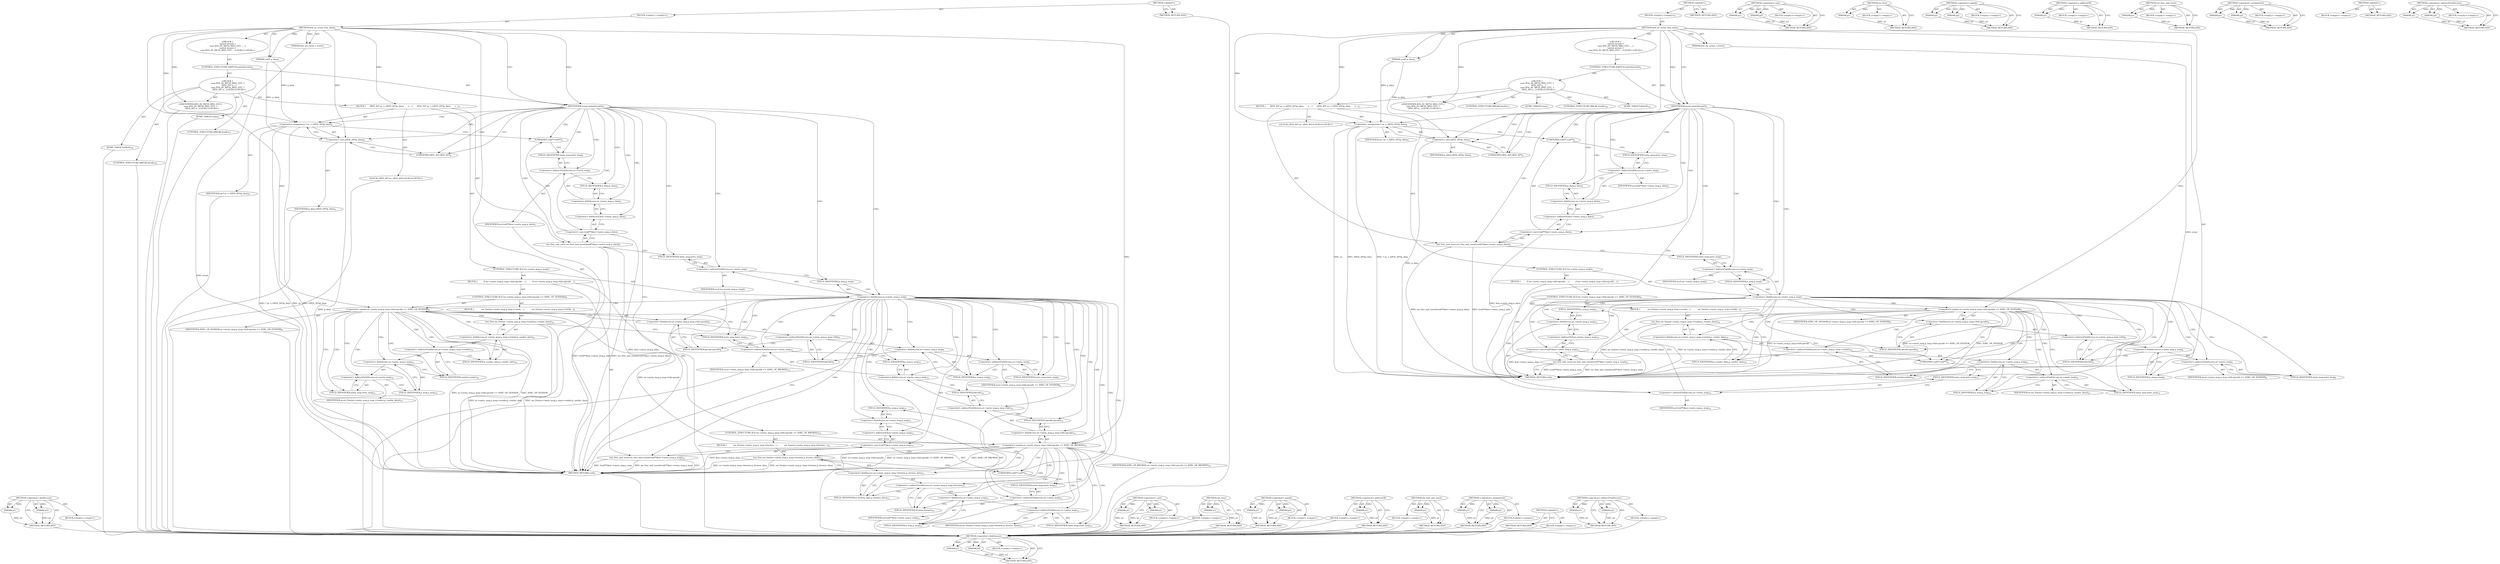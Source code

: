 digraph "&lt;operator&gt;.indirectFieldAccess" {
vulnerable_114 [label=<(METHOD,&lt;operator&gt;.fieldAccess)>];
vulnerable_115 [label=<(PARAM,p1)>];
vulnerable_116 [label=<(PARAM,p2)>];
vulnerable_117 [label=<(BLOCK,&lt;empty&gt;,&lt;empty&gt;)>];
vulnerable_118 [label=<(METHOD_RETURN,ANY)>];
vulnerable_6 [label=<(METHOD,&lt;global&gt;)<SUB>1</SUB>>];
vulnerable_7 [label=<(BLOCK,&lt;empty&gt;,&lt;empty&gt;)<SUB>1</SUB>>];
vulnerable_8 [label=<(METHOD,btif_av_event_free_data)<SUB>1</SUB>>];
vulnerable_9 [label=<(PARAM,btif_sm_event_t event)<SUB>1</SUB>>];
vulnerable_10 [label=<(PARAM,void* p_data)<SUB>1</SUB>>];
vulnerable_11 [label="<(BLOCK,{
 switch (event) {
 case BTA_AV_META_MSG_EVT: ...,{
 switch (event) {
 case BTA_AV_META_MSG_EVT: ...)<SUB>1</SUB>>"];
vulnerable_12 [label=<(CONTROL_STRUCTURE,SWITCH,switch(event))<SUB>2</SUB>>];
vulnerable_13 [label=<(IDENTIFIER,event,switch(event))<SUB>2</SUB>>];
vulnerable_14 [label="<(BLOCK,{
 case BTA_AV_META_MSG_EVT: {
      tBTA_AV* a...,{
 case BTA_AV_META_MSG_EVT: {
      tBTA_AV* a...)<SUB>2</SUB>>"];
vulnerable_15 [label=<(JUMP_TARGET,case)<SUB>3</SUB>>];
vulnerable_16 [label="<(IDENTIFIER,BTA_AV_META_MSG_EVT,{
 case BTA_AV_META_MSG_EVT: {
      tBTA_AV* a...)<SUB>3</SUB>>"];
vulnerable_17 [label=<(BLOCK,{
      tBTA_AV* av = (tBTA_AV*)p_data;
      o...,{
      tBTA_AV* av = (tBTA_AV*)p_data;
      o...)<SUB>3</SUB>>];
vulnerable_18 [label="<(LOCAL,tBTA_AV* av: tBTA_AV*)<SUB>4</SUB>>"];
vulnerable_19 [label=<(&lt;operator&gt;.assignment,* av = (tBTA_AV*)p_data)<SUB>4</SUB>>];
vulnerable_20 [label=<(IDENTIFIER,av,* av = (tBTA_AV*)p_data)<SUB>4</SUB>>];
vulnerable_21 [label=<(&lt;operator&gt;.cast,(tBTA_AV*)p_data)<SUB>4</SUB>>];
vulnerable_22 [label=<(UNKNOWN,tBTA_AV*,tBTA_AV*)<SUB>4</SUB>>];
vulnerable_23 [label=<(IDENTIFIER,p_data,(tBTA_AV*)p_data)<SUB>4</SUB>>];
vulnerable_24 [label=<(osi_free_and_reset,osi_free_and_reset((void**)&amp;av-&gt;meta_msg.p_data))<SUB>5</SUB>>];
vulnerable_25 [label=<(&lt;operator&gt;.cast,(void**)&amp;av-&gt;meta_msg.p_data)<SUB>5</SUB>>];
vulnerable_26 [label=<(UNKNOWN,void**,void**)<SUB>5</SUB>>];
vulnerable_27 [label=<(&lt;operator&gt;.addressOf,&amp;av-&gt;meta_msg.p_data)<SUB>5</SUB>>];
vulnerable_28 [label=<(&lt;operator&gt;.fieldAccess,av-&gt;meta_msg.p_data)<SUB>5</SUB>>];
vulnerable_29 [label=<(&lt;operator&gt;.indirectFieldAccess,av-&gt;meta_msg)<SUB>5</SUB>>];
vulnerable_30 [label=<(IDENTIFIER,av,(void**)&amp;av-&gt;meta_msg.p_data)<SUB>5</SUB>>];
vulnerable_31 [label=<(FIELD_IDENTIFIER,meta_msg,meta_msg)<SUB>5</SUB>>];
vulnerable_32 [label=<(FIELD_IDENTIFIER,p_data,p_data)<SUB>5</SUB>>];
vulnerable_33 [label=<(CONTROL_STRUCTURE,IF,if (av-&gt;meta_msg.p_msg))<SUB>7</SUB>>];
vulnerable_34 [label=<(&lt;operator&gt;.fieldAccess,av-&gt;meta_msg.p_msg)<SUB>7</SUB>>];
vulnerable_35 [label=<(&lt;operator&gt;.indirectFieldAccess,av-&gt;meta_msg)<SUB>7</SUB>>];
vulnerable_36 [label=<(IDENTIFIER,av,if (av-&gt;meta_msg.p_msg))<SUB>7</SUB>>];
vulnerable_37 [label=<(FIELD_IDENTIFIER,meta_msg,meta_msg)<SUB>7</SUB>>];
vulnerable_38 [label=<(FIELD_IDENTIFIER,p_msg,p_msg)<SUB>7</SUB>>];
vulnerable_39 [label=<(BLOCK,{

         if (av-&gt;meta_msg.p_msg-&gt;hdr.opcode ...,{

         if (av-&gt;meta_msg.p_msg-&gt;hdr.opcode ...)<SUB>7</SUB>>];
vulnerable_40 [label=<(CONTROL_STRUCTURE,IF,if (av-&gt;meta_msg.p_msg-&gt;hdr.opcode == AVRC_OP_VENDOR))<SUB>9</SUB>>];
vulnerable_41 [label=<(&lt;operator&gt;.equals,av-&gt;meta_msg.p_msg-&gt;hdr.opcode == AVRC_OP_VENDOR)<SUB>9</SUB>>];
vulnerable_42 [label=<(&lt;operator&gt;.fieldAccess,av-&gt;meta_msg.p_msg-&gt;hdr.opcode)<SUB>9</SUB>>];
vulnerable_43 [label=<(&lt;operator&gt;.indirectFieldAccess,av-&gt;meta_msg.p_msg-&gt;hdr)<SUB>9</SUB>>];
vulnerable_44 [label=<(&lt;operator&gt;.fieldAccess,av-&gt;meta_msg.p_msg)<SUB>9</SUB>>];
vulnerable_45 [label=<(&lt;operator&gt;.indirectFieldAccess,av-&gt;meta_msg)<SUB>9</SUB>>];
vulnerable_46 [label=<(IDENTIFIER,av,av-&gt;meta_msg.p_msg-&gt;hdr.opcode == AVRC_OP_VENDOR)<SUB>9</SUB>>];
vulnerable_47 [label=<(FIELD_IDENTIFIER,meta_msg,meta_msg)<SUB>9</SUB>>];
vulnerable_48 [label=<(FIELD_IDENTIFIER,p_msg,p_msg)<SUB>9</SUB>>];
vulnerable_49 [label=<(FIELD_IDENTIFIER,hdr,hdr)<SUB>9</SUB>>];
vulnerable_50 [label=<(FIELD_IDENTIFIER,opcode,opcode)<SUB>9</SUB>>];
vulnerable_51 [label=<(IDENTIFIER,AVRC_OP_VENDOR,av-&gt;meta_msg.p_msg-&gt;hdr.opcode == AVRC_OP_VENDOR)<SUB>9</SUB>>];
vulnerable_52 [label=<(BLOCK,{
           osi_free(av-&gt;meta_msg.p_msg-&gt;vendo...,{
           osi_free(av-&gt;meta_msg.p_msg-&gt;vendo...)<SUB>9</SUB>>];
vulnerable_53 [label=<(osi_free,osi_free(av-&gt;meta_msg.p_msg-&gt;vendor.p_vendor_data))<SUB>10</SUB>>];
vulnerable_54 [label=<(&lt;operator&gt;.fieldAccess,av-&gt;meta_msg.p_msg-&gt;vendor.p_vendor_data)<SUB>10</SUB>>];
vulnerable_55 [label=<(&lt;operator&gt;.indirectFieldAccess,av-&gt;meta_msg.p_msg-&gt;vendor)<SUB>10</SUB>>];
vulnerable_56 [label=<(&lt;operator&gt;.fieldAccess,av-&gt;meta_msg.p_msg)<SUB>10</SUB>>];
vulnerable_57 [label=<(&lt;operator&gt;.indirectFieldAccess,av-&gt;meta_msg)<SUB>10</SUB>>];
vulnerable_58 [label=<(IDENTIFIER,av,osi_free(av-&gt;meta_msg.p_msg-&gt;vendor.p_vendor_data))<SUB>10</SUB>>];
vulnerable_59 [label=<(FIELD_IDENTIFIER,meta_msg,meta_msg)<SUB>10</SUB>>];
vulnerable_60 [label=<(FIELD_IDENTIFIER,p_msg,p_msg)<SUB>10</SUB>>];
vulnerable_61 [label=<(FIELD_IDENTIFIER,vendor,vendor)<SUB>10</SUB>>];
vulnerable_62 [label=<(FIELD_IDENTIFIER,p_vendor_data,p_vendor_data)<SUB>10</SUB>>];
vulnerable_63 [label=<(osi_free_and_reset,osi_free_and_reset((void**)&amp;av-&gt;meta_msg.p_msg))<SUB>12</SUB>>];
vulnerable_64 [label=<(&lt;operator&gt;.cast,(void**)&amp;av-&gt;meta_msg.p_msg)<SUB>12</SUB>>];
vulnerable_65 [label=<(UNKNOWN,void**,void**)<SUB>12</SUB>>];
vulnerable_66 [label=<(&lt;operator&gt;.addressOf,&amp;av-&gt;meta_msg.p_msg)<SUB>12</SUB>>];
vulnerable_67 [label=<(&lt;operator&gt;.fieldAccess,av-&gt;meta_msg.p_msg)<SUB>12</SUB>>];
vulnerable_68 [label=<(&lt;operator&gt;.indirectFieldAccess,av-&gt;meta_msg)<SUB>12</SUB>>];
vulnerable_69 [label=<(IDENTIFIER,av,(void**)&amp;av-&gt;meta_msg.p_msg)<SUB>12</SUB>>];
vulnerable_70 [label=<(FIELD_IDENTIFIER,meta_msg,meta_msg)<SUB>12</SUB>>];
vulnerable_71 [label=<(FIELD_IDENTIFIER,p_msg,p_msg)<SUB>12</SUB>>];
vulnerable_72 [label=<(CONTROL_STRUCTURE,BREAK,break;)<SUB>14</SUB>>];
vulnerable_73 [label=<(JUMP_TARGET,default)<SUB>16</SUB>>];
vulnerable_74 [label=<(CONTROL_STRUCTURE,BREAK,break;)<SUB>17</SUB>>];
vulnerable_75 [label=<(METHOD_RETURN,void)<SUB>1</SUB>>];
vulnerable_77 [label=<(METHOD_RETURN,ANY)<SUB>1</SUB>>];
vulnerable_101 [label=<(METHOD,&lt;operator&gt;.cast)>];
vulnerable_102 [label=<(PARAM,p1)>];
vulnerable_103 [label=<(PARAM,p2)>];
vulnerable_104 [label=<(BLOCK,&lt;empty&gt;,&lt;empty&gt;)>];
vulnerable_105 [label=<(METHOD_RETURN,ANY)>];
vulnerable_129 [label=<(METHOD,osi_free)>];
vulnerable_130 [label=<(PARAM,p1)>];
vulnerable_131 [label=<(BLOCK,&lt;empty&gt;,&lt;empty&gt;)>];
vulnerable_132 [label=<(METHOD_RETURN,ANY)>];
vulnerable_124 [label=<(METHOD,&lt;operator&gt;.equals)>];
vulnerable_125 [label=<(PARAM,p1)>];
vulnerable_126 [label=<(PARAM,p2)>];
vulnerable_127 [label=<(BLOCK,&lt;empty&gt;,&lt;empty&gt;)>];
vulnerable_128 [label=<(METHOD_RETURN,ANY)>];
vulnerable_110 [label=<(METHOD,&lt;operator&gt;.addressOf)>];
vulnerable_111 [label=<(PARAM,p1)>];
vulnerable_112 [label=<(BLOCK,&lt;empty&gt;,&lt;empty&gt;)>];
vulnerable_113 [label=<(METHOD_RETURN,ANY)>];
vulnerable_106 [label=<(METHOD,osi_free_and_reset)>];
vulnerable_107 [label=<(PARAM,p1)>];
vulnerable_108 [label=<(BLOCK,&lt;empty&gt;,&lt;empty&gt;)>];
vulnerable_109 [label=<(METHOD_RETURN,ANY)>];
vulnerable_96 [label=<(METHOD,&lt;operator&gt;.assignment)>];
vulnerable_97 [label=<(PARAM,p1)>];
vulnerable_98 [label=<(PARAM,p2)>];
vulnerable_99 [label=<(BLOCK,&lt;empty&gt;,&lt;empty&gt;)>];
vulnerable_100 [label=<(METHOD_RETURN,ANY)>];
vulnerable_90 [label=<(METHOD,&lt;global&gt;)<SUB>1</SUB>>];
vulnerable_91 [label=<(BLOCK,&lt;empty&gt;,&lt;empty&gt;)>];
vulnerable_92 [label=<(METHOD_RETURN,ANY)>];
vulnerable_119 [label=<(METHOD,&lt;operator&gt;.indirectFieldAccess)>];
vulnerable_120 [label=<(PARAM,p1)>];
vulnerable_121 [label=<(PARAM,p2)>];
vulnerable_122 [label=<(BLOCK,&lt;empty&gt;,&lt;empty&gt;)>];
vulnerable_123 [label=<(METHOD_RETURN,ANY)>];
fixed_137 [label=<(METHOD,&lt;operator&gt;.fieldAccess)>];
fixed_138 [label=<(PARAM,p1)>];
fixed_139 [label=<(PARAM,p2)>];
fixed_140 [label=<(BLOCK,&lt;empty&gt;,&lt;empty&gt;)>];
fixed_141 [label=<(METHOD_RETURN,ANY)>];
fixed_6 [label=<(METHOD,&lt;global&gt;)<SUB>1</SUB>>];
fixed_7 [label=<(BLOCK,&lt;empty&gt;,&lt;empty&gt;)<SUB>1</SUB>>];
fixed_8 [label=<(METHOD,btif_av_event_free_data)<SUB>1</SUB>>];
fixed_9 [label=<(PARAM,btif_sm_event_t event)<SUB>1</SUB>>];
fixed_10 [label=<(PARAM,void* p_data)<SUB>1</SUB>>];
fixed_11 [label="<(BLOCK,{
 switch (event) {
 case BTA_AV_META_MSG_EVT: ...,{
 switch (event) {
 case BTA_AV_META_MSG_EVT: ...)<SUB>1</SUB>>"];
fixed_12 [label=<(CONTROL_STRUCTURE,SWITCH,switch(event))<SUB>2</SUB>>];
fixed_13 [label=<(IDENTIFIER,event,switch(event))<SUB>2</SUB>>];
fixed_14 [label="<(BLOCK,{
 case BTA_AV_META_MSG_EVT: {
      tBTA_AV* a...,{
 case BTA_AV_META_MSG_EVT: {
      tBTA_AV* a...)<SUB>2</SUB>>"];
fixed_15 [label=<(JUMP_TARGET,case)<SUB>3</SUB>>];
fixed_16 [label="<(IDENTIFIER,BTA_AV_META_MSG_EVT,{
 case BTA_AV_META_MSG_EVT: {
      tBTA_AV* a...)<SUB>3</SUB>>"];
fixed_17 [label=<(BLOCK,{
      tBTA_AV* av = (tBTA_AV*)p_data;
      o...,{
      tBTA_AV* av = (tBTA_AV*)p_data;
      o...)<SUB>3</SUB>>];
fixed_18 [label="<(LOCAL,tBTA_AV* av: tBTA_AV*)<SUB>4</SUB>>"];
fixed_19 [label=<(&lt;operator&gt;.assignment,* av = (tBTA_AV*)p_data)<SUB>4</SUB>>];
fixed_20 [label=<(IDENTIFIER,av,* av = (tBTA_AV*)p_data)<SUB>4</SUB>>];
fixed_21 [label=<(&lt;operator&gt;.cast,(tBTA_AV*)p_data)<SUB>4</SUB>>];
fixed_22 [label=<(UNKNOWN,tBTA_AV*,tBTA_AV*)<SUB>4</SUB>>];
fixed_23 [label=<(IDENTIFIER,p_data,(tBTA_AV*)p_data)<SUB>4</SUB>>];
fixed_24 [label=<(osi_free_and_reset,osi_free_and_reset((void**)&amp;av-&gt;meta_msg.p_data))<SUB>5</SUB>>];
fixed_25 [label=<(&lt;operator&gt;.cast,(void**)&amp;av-&gt;meta_msg.p_data)<SUB>5</SUB>>];
fixed_26 [label=<(UNKNOWN,void**,void**)<SUB>5</SUB>>];
fixed_27 [label=<(&lt;operator&gt;.addressOf,&amp;av-&gt;meta_msg.p_data)<SUB>5</SUB>>];
fixed_28 [label=<(&lt;operator&gt;.fieldAccess,av-&gt;meta_msg.p_data)<SUB>5</SUB>>];
fixed_29 [label=<(&lt;operator&gt;.indirectFieldAccess,av-&gt;meta_msg)<SUB>5</SUB>>];
fixed_30 [label=<(IDENTIFIER,av,(void**)&amp;av-&gt;meta_msg.p_data)<SUB>5</SUB>>];
fixed_31 [label=<(FIELD_IDENTIFIER,meta_msg,meta_msg)<SUB>5</SUB>>];
fixed_32 [label=<(FIELD_IDENTIFIER,p_data,p_data)<SUB>5</SUB>>];
fixed_33 [label=<(CONTROL_STRUCTURE,IF,if (av-&gt;meta_msg.p_msg))<SUB>7</SUB>>];
fixed_34 [label=<(&lt;operator&gt;.fieldAccess,av-&gt;meta_msg.p_msg)<SUB>7</SUB>>];
fixed_35 [label=<(&lt;operator&gt;.indirectFieldAccess,av-&gt;meta_msg)<SUB>7</SUB>>];
fixed_36 [label=<(IDENTIFIER,av,if (av-&gt;meta_msg.p_msg))<SUB>7</SUB>>];
fixed_37 [label=<(FIELD_IDENTIFIER,meta_msg,meta_msg)<SUB>7</SUB>>];
fixed_38 [label=<(FIELD_IDENTIFIER,p_msg,p_msg)<SUB>7</SUB>>];
fixed_39 [label=<(BLOCK,{

         if (av-&gt;meta_msg.p_msg-&gt;hdr.opcode ...,{

         if (av-&gt;meta_msg.p_msg-&gt;hdr.opcode ...)<SUB>7</SUB>>];
fixed_40 [label=<(CONTROL_STRUCTURE,IF,if (av-&gt;meta_msg.p_msg-&gt;hdr.opcode == AVRC_OP_VENDOR))<SUB>9</SUB>>];
fixed_41 [label=<(&lt;operator&gt;.equals,av-&gt;meta_msg.p_msg-&gt;hdr.opcode == AVRC_OP_VENDOR)<SUB>9</SUB>>];
fixed_42 [label=<(&lt;operator&gt;.fieldAccess,av-&gt;meta_msg.p_msg-&gt;hdr.opcode)<SUB>9</SUB>>];
fixed_43 [label=<(&lt;operator&gt;.indirectFieldAccess,av-&gt;meta_msg.p_msg-&gt;hdr)<SUB>9</SUB>>];
fixed_44 [label=<(&lt;operator&gt;.fieldAccess,av-&gt;meta_msg.p_msg)<SUB>9</SUB>>];
fixed_45 [label=<(&lt;operator&gt;.indirectFieldAccess,av-&gt;meta_msg)<SUB>9</SUB>>];
fixed_46 [label=<(IDENTIFIER,av,av-&gt;meta_msg.p_msg-&gt;hdr.opcode == AVRC_OP_VENDOR)<SUB>9</SUB>>];
fixed_47 [label=<(FIELD_IDENTIFIER,meta_msg,meta_msg)<SUB>9</SUB>>];
fixed_48 [label=<(FIELD_IDENTIFIER,p_msg,p_msg)<SUB>9</SUB>>];
fixed_49 [label=<(FIELD_IDENTIFIER,hdr,hdr)<SUB>9</SUB>>];
fixed_50 [label=<(FIELD_IDENTIFIER,opcode,opcode)<SUB>9</SUB>>];
fixed_51 [label=<(IDENTIFIER,AVRC_OP_VENDOR,av-&gt;meta_msg.p_msg-&gt;hdr.opcode == AVRC_OP_VENDOR)<SUB>9</SUB>>];
fixed_52 [label=<(BLOCK,{
           osi_free(av-&gt;meta_msg.p_msg-&gt;vendo...,{
           osi_free(av-&gt;meta_msg.p_msg-&gt;vendo...)<SUB>9</SUB>>];
fixed_53 [label=<(osi_free,osi_free(av-&gt;meta_msg.p_msg-&gt;vendor.p_vendor_data))<SUB>10</SUB>>];
fixed_54 [label=<(&lt;operator&gt;.fieldAccess,av-&gt;meta_msg.p_msg-&gt;vendor.p_vendor_data)<SUB>10</SUB>>];
fixed_55 [label=<(&lt;operator&gt;.indirectFieldAccess,av-&gt;meta_msg.p_msg-&gt;vendor)<SUB>10</SUB>>];
fixed_56 [label=<(&lt;operator&gt;.fieldAccess,av-&gt;meta_msg.p_msg)<SUB>10</SUB>>];
fixed_57 [label=<(&lt;operator&gt;.indirectFieldAccess,av-&gt;meta_msg)<SUB>10</SUB>>];
fixed_58 [label=<(IDENTIFIER,av,osi_free(av-&gt;meta_msg.p_msg-&gt;vendor.p_vendor_data))<SUB>10</SUB>>];
fixed_59 [label=<(FIELD_IDENTIFIER,meta_msg,meta_msg)<SUB>10</SUB>>];
fixed_60 [label=<(FIELD_IDENTIFIER,p_msg,p_msg)<SUB>10</SUB>>];
fixed_61 [label=<(FIELD_IDENTIFIER,vendor,vendor)<SUB>10</SUB>>];
fixed_62 [label=<(FIELD_IDENTIFIER,p_vendor_data,p_vendor_data)<SUB>10</SUB>>];
fixed_63 [label=<(CONTROL_STRUCTURE,IF,if (av-&gt;meta_msg.p_msg-&gt;hdr.opcode == AVRC_OP_BROWSE))<SUB>12</SUB>>];
fixed_64 [label=<(&lt;operator&gt;.equals,av-&gt;meta_msg.p_msg-&gt;hdr.opcode == AVRC_OP_BROWSE)<SUB>12</SUB>>];
fixed_65 [label=<(&lt;operator&gt;.fieldAccess,av-&gt;meta_msg.p_msg-&gt;hdr.opcode)<SUB>12</SUB>>];
fixed_66 [label=<(&lt;operator&gt;.indirectFieldAccess,av-&gt;meta_msg.p_msg-&gt;hdr)<SUB>12</SUB>>];
fixed_67 [label=<(&lt;operator&gt;.fieldAccess,av-&gt;meta_msg.p_msg)<SUB>12</SUB>>];
fixed_68 [label=<(&lt;operator&gt;.indirectFieldAccess,av-&gt;meta_msg)<SUB>12</SUB>>];
fixed_69 [label=<(IDENTIFIER,av,av-&gt;meta_msg.p_msg-&gt;hdr.opcode == AVRC_OP_BROWSE)<SUB>12</SUB>>];
fixed_70 [label=<(FIELD_IDENTIFIER,meta_msg,meta_msg)<SUB>12</SUB>>];
fixed_71 [label=<(FIELD_IDENTIFIER,p_msg,p_msg)<SUB>12</SUB>>];
fixed_72 [label=<(FIELD_IDENTIFIER,hdr,hdr)<SUB>12</SUB>>];
fixed_73 [label=<(FIELD_IDENTIFIER,opcode,opcode)<SUB>12</SUB>>];
fixed_74 [label=<(IDENTIFIER,AVRC_OP_BROWSE,av-&gt;meta_msg.p_msg-&gt;hdr.opcode == AVRC_OP_BROWSE)<SUB>12</SUB>>];
fixed_75 [label=<(BLOCK,{
          osi_free(av-&gt;meta_msg.p_msg-&gt;browse...,{
          osi_free(av-&gt;meta_msg.p_msg-&gt;browse...)<SUB>12</SUB>>];
fixed_76 [label=<(osi_free,osi_free(av-&gt;meta_msg.p_msg-&gt;browse.p_browse_data))<SUB>13</SUB>>];
fixed_77 [label=<(&lt;operator&gt;.fieldAccess,av-&gt;meta_msg.p_msg-&gt;browse.p_browse_data)<SUB>13</SUB>>];
fixed_78 [label=<(&lt;operator&gt;.indirectFieldAccess,av-&gt;meta_msg.p_msg-&gt;browse)<SUB>13</SUB>>];
fixed_79 [label=<(&lt;operator&gt;.fieldAccess,av-&gt;meta_msg.p_msg)<SUB>13</SUB>>];
fixed_80 [label=<(&lt;operator&gt;.indirectFieldAccess,av-&gt;meta_msg)<SUB>13</SUB>>];
fixed_81 [label=<(IDENTIFIER,av,osi_free(av-&gt;meta_msg.p_msg-&gt;browse.p_browse_data))<SUB>13</SUB>>];
fixed_82 [label=<(FIELD_IDENTIFIER,meta_msg,meta_msg)<SUB>13</SUB>>];
fixed_83 [label=<(FIELD_IDENTIFIER,p_msg,p_msg)<SUB>13</SUB>>];
fixed_84 [label=<(FIELD_IDENTIFIER,browse,browse)<SUB>13</SUB>>];
fixed_85 [label=<(FIELD_IDENTIFIER,p_browse_data,p_browse_data)<SUB>13</SUB>>];
fixed_86 [label=<(osi_free_and_reset,osi_free_and_reset((void**)&amp;av-&gt;meta_msg.p_msg))<SUB>15</SUB>>];
fixed_87 [label=<(&lt;operator&gt;.cast,(void**)&amp;av-&gt;meta_msg.p_msg)<SUB>15</SUB>>];
fixed_88 [label=<(UNKNOWN,void**,void**)<SUB>15</SUB>>];
fixed_89 [label=<(&lt;operator&gt;.addressOf,&amp;av-&gt;meta_msg.p_msg)<SUB>15</SUB>>];
fixed_90 [label=<(&lt;operator&gt;.fieldAccess,av-&gt;meta_msg.p_msg)<SUB>15</SUB>>];
fixed_91 [label=<(&lt;operator&gt;.indirectFieldAccess,av-&gt;meta_msg)<SUB>15</SUB>>];
fixed_92 [label=<(IDENTIFIER,av,(void**)&amp;av-&gt;meta_msg.p_msg)<SUB>15</SUB>>];
fixed_93 [label=<(FIELD_IDENTIFIER,meta_msg,meta_msg)<SUB>15</SUB>>];
fixed_94 [label=<(FIELD_IDENTIFIER,p_msg,p_msg)<SUB>15</SUB>>];
fixed_95 [label=<(CONTROL_STRUCTURE,BREAK,break;)<SUB>17</SUB>>];
fixed_96 [label=<(JUMP_TARGET,default)<SUB>19</SUB>>];
fixed_97 [label=<(CONTROL_STRUCTURE,BREAK,break;)<SUB>20</SUB>>];
fixed_98 [label=<(METHOD_RETURN,void)<SUB>1</SUB>>];
fixed_100 [label=<(METHOD_RETURN,ANY)<SUB>1</SUB>>];
fixed_124 [label=<(METHOD,&lt;operator&gt;.cast)>];
fixed_125 [label=<(PARAM,p1)>];
fixed_126 [label=<(PARAM,p2)>];
fixed_127 [label=<(BLOCK,&lt;empty&gt;,&lt;empty&gt;)>];
fixed_128 [label=<(METHOD_RETURN,ANY)>];
fixed_152 [label=<(METHOD,osi_free)>];
fixed_153 [label=<(PARAM,p1)>];
fixed_154 [label=<(BLOCK,&lt;empty&gt;,&lt;empty&gt;)>];
fixed_155 [label=<(METHOD_RETURN,ANY)>];
fixed_147 [label=<(METHOD,&lt;operator&gt;.equals)>];
fixed_148 [label=<(PARAM,p1)>];
fixed_149 [label=<(PARAM,p2)>];
fixed_150 [label=<(BLOCK,&lt;empty&gt;,&lt;empty&gt;)>];
fixed_151 [label=<(METHOD_RETURN,ANY)>];
fixed_133 [label=<(METHOD,&lt;operator&gt;.addressOf)>];
fixed_134 [label=<(PARAM,p1)>];
fixed_135 [label=<(BLOCK,&lt;empty&gt;,&lt;empty&gt;)>];
fixed_136 [label=<(METHOD_RETURN,ANY)>];
fixed_129 [label=<(METHOD,osi_free_and_reset)>];
fixed_130 [label=<(PARAM,p1)>];
fixed_131 [label=<(BLOCK,&lt;empty&gt;,&lt;empty&gt;)>];
fixed_132 [label=<(METHOD_RETURN,ANY)>];
fixed_119 [label=<(METHOD,&lt;operator&gt;.assignment)>];
fixed_120 [label=<(PARAM,p1)>];
fixed_121 [label=<(PARAM,p2)>];
fixed_122 [label=<(BLOCK,&lt;empty&gt;,&lt;empty&gt;)>];
fixed_123 [label=<(METHOD_RETURN,ANY)>];
fixed_113 [label=<(METHOD,&lt;global&gt;)<SUB>1</SUB>>];
fixed_114 [label=<(BLOCK,&lt;empty&gt;,&lt;empty&gt;)>];
fixed_115 [label=<(METHOD_RETURN,ANY)>];
fixed_142 [label=<(METHOD,&lt;operator&gt;.indirectFieldAccess)>];
fixed_143 [label=<(PARAM,p1)>];
fixed_144 [label=<(PARAM,p2)>];
fixed_145 [label=<(BLOCK,&lt;empty&gt;,&lt;empty&gt;)>];
fixed_146 [label=<(METHOD_RETURN,ANY)>];
vulnerable_114 -> vulnerable_115  [key=0, label="AST: "];
vulnerable_114 -> vulnerable_115  [key=1, label="DDG: "];
vulnerable_114 -> vulnerable_117  [key=0, label="AST: "];
vulnerable_114 -> vulnerable_116  [key=0, label="AST: "];
vulnerable_114 -> vulnerable_116  [key=1, label="DDG: "];
vulnerable_114 -> vulnerable_118  [key=0, label="AST: "];
vulnerable_114 -> vulnerable_118  [key=1, label="CFG: "];
vulnerable_115 -> vulnerable_118  [key=0, label="DDG: p1"];
vulnerable_116 -> vulnerable_118  [key=0, label="DDG: p2"];
vulnerable_6 -> vulnerable_7  [key=0, label="AST: "];
vulnerable_6 -> vulnerable_77  [key=0, label="AST: "];
vulnerable_6 -> vulnerable_77  [key=1, label="CFG: "];
vulnerable_7 -> vulnerable_8  [key=0, label="AST: "];
vulnerable_8 -> vulnerable_9  [key=0, label="AST: "];
vulnerable_8 -> vulnerable_9  [key=1, label="DDG: "];
vulnerable_8 -> vulnerable_10  [key=0, label="AST: "];
vulnerable_8 -> vulnerable_10  [key=1, label="DDG: "];
vulnerable_8 -> vulnerable_11  [key=0, label="AST: "];
vulnerable_8 -> vulnerable_75  [key=0, label="AST: "];
vulnerable_8 -> vulnerable_13  [key=0, label="CFG: "];
vulnerable_8 -> vulnerable_13  [key=1, label="DDG: "];
vulnerable_8 -> vulnerable_16  [key=0, label="DDG: "];
vulnerable_8 -> vulnerable_17  [key=0, label="DDG: "];
vulnerable_8 -> vulnerable_19  [key=0, label="DDG: "];
vulnerable_8 -> vulnerable_21  [key=0, label="DDG: "];
vulnerable_8 -> vulnerable_41  [key=0, label="DDG: "];
vulnerable_9 -> vulnerable_75  [key=0, label="DDG: event"];
vulnerable_10 -> vulnerable_19  [key=0, label="DDG: p_data"];
vulnerable_10 -> vulnerable_21  [key=0, label="DDG: p_data"];
vulnerable_11 -> vulnerable_12  [key=0, label="AST: "];
vulnerable_12 -> vulnerable_13  [key=0, label="AST: "];
vulnerable_12 -> vulnerable_14  [key=0, label="AST: "];
vulnerable_13 -> vulnerable_22  [key=0, label="CFG: "];
vulnerable_13 -> vulnerable_22  [key=1, label="CDG: "];
vulnerable_13 -> vulnerable_75  [key=0, label="CFG: "];
vulnerable_13 -> vulnerable_34  [key=0, label="CDG: "];
vulnerable_13 -> vulnerable_21  [key=0, label="CDG: "];
vulnerable_13 -> vulnerable_32  [key=0, label="CDG: "];
vulnerable_13 -> vulnerable_26  [key=0, label="CDG: "];
vulnerable_13 -> vulnerable_19  [key=0, label="CDG: "];
vulnerable_13 -> vulnerable_28  [key=0, label="CDG: "];
vulnerable_13 -> vulnerable_37  [key=0, label="CDG: "];
vulnerable_13 -> vulnerable_38  [key=0, label="CDG: "];
vulnerable_13 -> vulnerable_25  [key=0, label="CDG: "];
vulnerable_13 -> vulnerable_27  [key=0, label="CDG: "];
vulnerable_13 -> vulnerable_29  [key=0, label="CDG: "];
vulnerable_13 -> vulnerable_35  [key=0, label="CDG: "];
vulnerable_13 -> vulnerable_24  [key=0, label="CDG: "];
vulnerable_13 -> vulnerable_31  [key=0, label="CDG: "];
vulnerable_14 -> vulnerable_15  [key=0, label="AST: "];
vulnerable_14 -> vulnerable_16  [key=0, label="AST: "];
vulnerable_14 -> vulnerable_17  [key=0, label="AST: "];
vulnerable_14 -> vulnerable_72  [key=0, label="AST: "];
vulnerable_14 -> vulnerable_73  [key=0, label="AST: "];
vulnerable_14 -> vulnerable_74  [key=0, label="AST: "];
vulnerable_17 -> vulnerable_18  [key=0, label="AST: "];
vulnerable_17 -> vulnerable_19  [key=0, label="AST: "];
vulnerable_17 -> vulnerable_24  [key=0, label="AST: "];
vulnerable_17 -> vulnerable_33  [key=0, label="AST: "];
vulnerable_19 -> vulnerable_20  [key=0, label="AST: "];
vulnerable_19 -> vulnerable_21  [key=0, label="AST: "];
vulnerable_19 -> vulnerable_26  [key=0, label="CFG: "];
vulnerable_19 -> vulnerable_75  [key=0, label="DDG: av"];
vulnerable_19 -> vulnerable_75  [key=1, label="DDG: (tBTA_AV*)p_data"];
vulnerable_19 -> vulnerable_75  [key=2, label="DDG: * av = (tBTA_AV*)p_data"];
vulnerable_21 -> vulnerable_22  [key=0, label="AST: "];
vulnerable_21 -> vulnerable_23  [key=0, label="AST: "];
vulnerable_21 -> vulnerable_19  [key=0, label="CFG: "];
vulnerable_21 -> vulnerable_75  [key=0, label="DDG: p_data"];
vulnerable_22 -> vulnerable_21  [key=0, label="CFG: "];
vulnerable_24 -> vulnerable_25  [key=0, label="AST: "];
vulnerable_24 -> vulnerable_37  [key=0, label="CFG: "];
vulnerable_24 -> vulnerable_75  [key=0, label="DDG: (void**)&amp;av-&gt;meta_msg.p_data"];
vulnerable_24 -> vulnerable_75  [key=1, label="DDG: osi_free_and_reset((void**)&amp;av-&gt;meta_msg.p_data)"];
vulnerable_25 -> vulnerable_26  [key=0, label="AST: "];
vulnerable_25 -> vulnerable_27  [key=0, label="AST: "];
vulnerable_25 -> vulnerable_24  [key=0, label="CFG: "];
vulnerable_25 -> vulnerable_75  [key=0, label="DDG: &amp;av-&gt;meta_msg.p_data"];
vulnerable_26 -> vulnerable_31  [key=0, label="CFG: "];
vulnerable_27 -> vulnerable_28  [key=0, label="AST: "];
vulnerable_27 -> vulnerable_25  [key=0, label="CFG: "];
vulnerable_28 -> vulnerable_29  [key=0, label="AST: "];
vulnerable_28 -> vulnerable_32  [key=0, label="AST: "];
vulnerable_28 -> vulnerable_27  [key=0, label="CFG: "];
vulnerable_29 -> vulnerable_30  [key=0, label="AST: "];
vulnerable_29 -> vulnerable_31  [key=0, label="AST: "];
vulnerable_29 -> vulnerable_32  [key=0, label="CFG: "];
vulnerable_31 -> vulnerable_29  [key=0, label="CFG: "];
vulnerable_32 -> vulnerable_28  [key=0, label="CFG: "];
vulnerable_33 -> vulnerable_34  [key=0, label="AST: "];
vulnerable_33 -> vulnerable_39  [key=0, label="AST: "];
vulnerable_34 -> vulnerable_35  [key=0, label="AST: "];
vulnerable_34 -> vulnerable_38  [key=0, label="AST: "];
vulnerable_34 -> vulnerable_47  [key=0, label="CFG: "];
vulnerable_34 -> vulnerable_47  [key=1, label="CDG: "];
vulnerable_34 -> vulnerable_75  [key=0, label="CFG: "];
vulnerable_34 -> vulnerable_48  [key=0, label="CDG: "];
vulnerable_34 -> vulnerable_68  [key=0, label="CDG: "];
vulnerable_34 -> vulnerable_49  [key=0, label="CDG: "];
vulnerable_34 -> vulnerable_64  [key=0, label="CDG: "];
vulnerable_34 -> vulnerable_42  [key=0, label="CDG: "];
vulnerable_34 -> vulnerable_66  [key=0, label="CDG: "];
vulnerable_34 -> vulnerable_67  [key=0, label="CDG: "];
vulnerable_34 -> vulnerable_45  [key=0, label="CDG: "];
vulnerable_34 -> vulnerable_65  [key=0, label="CDG: "];
vulnerable_34 -> vulnerable_50  [key=0, label="CDG: "];
vulnerable_34 -> vulnerable_44  [key=0, label="CDG: "];
vulnerable_34 -> vulnerable_43  [key=0, label="CDG: "];
vulnerable_34 -> vulnerable_71  [key=0, label="CDG: "];
vulnerable_34 -> vulnerable_41  [key=0, label="CDG: "];
vulnerable_34 -> vulnerable_70  [key=0, label="CDG: "];
vulnerable_34 -> vulnerable_63  [key=0, label="CDG: "];
vulnerable_35 -> vulnerable_36  [key=0, label="AST: "];
vulnerable_35 -> vulnerable_37  [key=0, label="AST: "];
vulnerable_35 -> vulnerable_38  [key=0, label="CFG: "];
vulnerable_37 -> vulnerable_35  [key=0, label="CFG: "];
vulnerable_38 -> vulnerable_34  [key=0, label="CFG: "];
vulnerable_39 -> vulnerable_40  [key=0, label="AST: "];
vulnerable_39 -> vulnerable_63  [key=0, label="AST: "];
vulnerable_40 -> vulnerable_41  [key=0, label="AST: "];
vulnerable_40 -> vulnerable_52  [key=0, label="AST: "];
vulnerable_41 -> vulnerable_42  [key=0, label="AST: "];
vulnerable_41 -> vulnerable_51  [key=0, label="AST: "];
vulnerable_41 -> vulnerable_65  [key=0, label="CFG: "];
vulnerable_41 -> vulnerable_59  [key=0, label="CFG: "];
vulnerable_41 -> vulnerable_59  [key=1, label="CDG: "];
vulnerable_41 -> vulnerable_75  [key=0, label="DDG: av-&gt;meta_msg.p_msg-&gt;hdr.opcode"];
vulnerable_41 -> vulnerable_75  [key=1, label="DDG: av-&gt;meta_msg.p_msg-&gt;hdr.opcode == AVRC_OP_VENDOR"];
vulnerable_41 -> vulnerable_75  [key=2, label="DDG: AVRC_OP_VENDOR"];
vulnerable_41 -> vulnerable_60  [key=0, label="CDG: "];
vulnerable_41 -> vulnerable_57  [key=0, label="CDG: "];
vulnerable_41 -> vulnerable_56  [key=0, label="CDG: "];
vulnerable_41 -> vulnerable_54  [key=0, label="CDG: "];
vulnerable_41 -> vulnerable_61  [key=0, label="CDG: "];
vulnerable_41 -> vulnerable_53  [key=0, label="CDG: "];
vulnerable_41 -> vulnerable_55  [key=0, label="CDG: "];
vulnerable_41 -> vulnerable_62  [key=0, label="CDG: "];
vulnerable_42 -> vulnerable_43  [key=0, label="AST: "];
vulnerable_42 -> vulnerable_50  [key=0, label="AST: "];
vulnerable_42 -> vulnerable_41  [key=0, label="CFG: "];
vulnerable_43 -> vulnerable_44  [key=0, label="AST: "];
vulnerable_43 -> vulnerable_49  [key=0, label="AST: "];
vulnerable_43 -> vulnerable_50  [key=0, label="CFG: "];
vulnerable_44 -> vulnerable_45  [key=0, label="AST: "];
vulnerable_44 -> vulnerable_48  [key=0, label="AST: "];
vulnerable_44 -> vulnerable_49  [key=0, label="CFG: "];
vulnerable_45 -> vulnerable_46  [key=0, label="AST: "];
vulnerable_45 -> vulnerable_47  [key=0, label="AST: "];
vulnerable_45 -> vulnerable_48  [key=0, label="CFG: "];
vulnerable_47 -> vulnerable_45  [key=0, label="CFG: "];
vulnerable_48 -> vulnerable_44  [key=0, label="CFG: "];
vulnerable_49 -> vulnerable_43  [key=0, label="CFG: "];
vulnerable_50 -> vulnerable_42  [key=0, label="CFG: "];
vulnerable_52 -> vulnerable_53  [key=0, label="AST: "];
vulnerable_53 -> vulnerable_54  [key=0, label="AST: "];
vulnerable_53 -> vulnerable_65  [key=0, label="CFG: "];
vulnerable_53 -> vulnerable_75  [key=0, label="DDG: av-&gt;meta_msg.p_msg-&gt;vendor.p_vendor_data"];
vulnerable_53 -> vulnerable_75  [key=1, label="DDG: osi_free(av-&gt;meta_msg.p_msg-&gt;vendor.p_vendor_data)"];
vulnerable_54 -> vulnerable_55  [key=0, label="AST: "];
vulnerable_54 -> vulnerable_62  [key=0, label="AST: "];
vulnerable_54 -> vulnerable_53  [key=0, label="CFG: "];
vulnerable_55 -> vulnerable_56  [key=0, label="AST: "];
vulnerable_55 -> vulnerable_61  [key=0, label="AST: "];
vulnerable_55 -> vulnerable_62  [key=0, label="CFG: "];
vulnerable_56 -> vulnerable_57  [key=0, label="AST: "];
vulnerable_56 -> vulnerable_60  [key=0, label="AST: "];
vulnerable_56 -> vulnerable_61  [key=0, label="CFG: "];
vulnerable_57 -> vulnerable_58  [key=0, label="AST: "];
vulnerable_57 -> vulnerable_59  [key=0, label="AST: "];
vulnerable_57 -> vulnerable_60  [key=0, label="CFG: "];
vulnerable_59 -> vulnerable_57  [key=0, label="CFG: "];
vulnerable_60 -> vulnerable_56  [key=0, label="CFG: "];
vulnerable_61 -> vulnerable_55  [key=0, label="CFG: "];
vulnerable_62 -> vulnerable_54  [key=0, label="CFG: "];
vulnerable_63 -> vulnerable_64  [key=0, label="AST: "];
vulnerable_63 -> vulnerable_75  [key=0, label="CFG: "];
vulnerable_63 -> vulnerable_75  [key=1, label="DDG: (void**)&amp;av-&gt;meta_msg.p_msg"];
vulnerable_63 -> vulnerable_75  [key=2, label="DDG: osi_free_and_reset((void**)&amp;av-&gt;meta_msg.p_msg)"];
vulnerable_64 -> vulnerable_65  [key=0, label="AST: "];
vulnerable_64 -> vulnerable_66  [key=0, label="AST: "];
vulnerable_64 -> vulnerable_63  [key=0, label="CFG: "];
vulnerable_64 -> vulnerable_75  [key=0, label="DDG: &amp;av-&gt;meta_msg.p_msg"];
vulnerable_65 -> vulnerable_70  [key=0, label="CFG: "];
vulnerable_66 -> vulnerable_67  [key=0, label="AST: "];
vulnerable_66 -> vulnerable_64  [key=0, label="CFG: "];
vulnerable_67 -> vulnerable_68  [key=0, label="AST: "];
vulnerable_67 -> vulnerable_71  [key=0, label="AST: "];
vulnerable_67 -> vulnerable_66  [key=0, label="CFG: "];
vulnerable_68 -> vulnerable_69  [key=0, label="AST: "];
vulnerable_68 -> vulnerable_70  [key=0, label="AST: "];
vulnerable_68 -> vulnerable_71  [key=0, label="CFG: "];
vulnerable_70 -> vulnerable_68  [key=0, label="CFG: "];
vulnerable_71 -> vulnerable_67  [key=0, label="CFG: "];
vulnerable_101 -> vulnerable_102  [key=0, label="AST: "];
vulnerable_101 -> vulnerable_102  [key=1, label="DDG: "];
vulnerable_101 -> vulnerable_104  [key=0, label="AST: "];
vulnerable_101 -> vulnerable_103  [key=0, label="AST: "];
vulnerable_101 -> vulnerable_103  [key=1, label="DDG: "];
vulnerable_101 -> vulnerable_105  [key=0, label="AST: "];
vulnerable_101 -> vulnerable_105  [key=1, label="CFG: "];
vulnerable_102 -> vulnerable_105  [key=0, label="DDG: p1"];
vulnerable_103 -> vulnerable_105  [key=0, label="DDG: p2"];
vulnerable_129 -> vulnerable_130  [key=0, label="AST: "];
vulnerable_129 -> vulnerable_130  [key=1, label="DDG: "];
vulnerable_129 -> vulnerable_131  [key=0, label="AST: "];
vulnerable_129 -> vulnerable_132  [key=0, label="AST: "];
vulnerable_129 -> vulnerable_132  [key=1, label="CFG: "];
vulnerable_130 -> vulnerable_132  [key=0, label="DDG: p1"];
vulnerable_124 -> vulnerable_125  [key=0, label="AST: "];
vulnerable_124 -> vulnerable_125  [key=1, label="DDG: "];
vulnerable_124 -> vulnerable_127  [key=0, label="AST: "];
vulnerable_124 -> vulnerable_126  [key=0, label="AST: "];
vulnerable_124 -> vulnerable_126  [key=1, label="DDG: "];
vulnerable_124 -> vulnerable_128  [key=0, label="AST: "];
vulnerable_124 -> vulnerable_128  [key=1, label="CFG: "];
vulnerable_125 -> vulnerable_128  [key=0, label="DDG: p1"];
vulnerable_126 -> vulnerable_128  [key=0, label="DDG: p2"];
vulnerable_110 -> vulnerable_111  [key=0, label="AST: "];
vulnerable_110 -> vulnerable_111  [key=1, label="DDG: "];
vulnerable_110 -> vulnerable_112  [key=0, label="AST: "];
vulnerable_110 -> vulnerable_113  [key=0, label="AST: "];
vulnerable_110 -> vulnerable_113  [key=1, label="CFG: "];
vulnerable_111 -> vulnerable_113  [key=0, label="DDG: p1"];
vulnerable_106 -> vulnerable_107  [key=0, label="AST: "];
vulnerable_106 -> vulnerable_107  [key=1, label="DDG: "];
vulnerable_106 -> vulnerable_108  [key=0, label="AST: "];
vulnerable_106 -> vulnerable_109  [key=0, label="AST: "];
vulnerable_106 -> vulnerable_109  [key=1, label="CFG: "];
vulnerable_107 -> vulnerable_109  [key=0, label="DDG: p1"];
vulnerable_96 -> vulnerable_97  [key=0, label="AST: "];
vulnerable_96 -> vulnerable_97  [key=1, label="DDG: "];
vulnerable_96 -> vulnerable_99  [key=0, label="AST: "];
vulnerable_96 -> vulnerable_98  [key=0, label="AST: "];
vulnerable_96 -> vulnerable_98  [key=1, label="DDG: "];
vulnerable_96 -> vulnerable_100  [key=0, label="AST: "];
vulnerable_96 -> vulnerable_100  [key=1, label="CFG: "];
vulnerable_97 -> vulnerable_100  [key=0, label="DDG: p1"];
vulnerable_98 -> vulnerable_100  [key=0, label="DDG: p2"];
vulnerable_90 -> vulnerable_91  [key=0, label="AST: "];
vulnerable_90 -> vulnerable_92  [key=0, label="AST: "];
vulnerable_90 -> vulnerable_92  [key=1, label="CFG: "];
vulnerable_119 -> vulnerable_120  [key=0, label="AST: "];
vulnerable_119 -> vulnerable_120  [key=1, label="DDG: "];
vulnerable_119 -> vulnerable_122  [key=0, label="AST: "];
vulnerable_119 -> vulnerable_121  [key=0, label="AST: "];
vulnerable_119 -> vulnerable_121  [key=1, label="DDG: "];
vulnerable_119 -> vulnerable_123  [key=0, label="AST: "];
vulnerable_119 -> vulnerable_123  [key=1, label="CFG: "];
vulnerable_120 -> vulnerable_123  [key=0, label="DDG: p1"];
vulnerable_121 -> vulnerable_123  [key=0, label="DDG: p2"];
fixed_137 -> fixed_138  [key=0, label="AST: "];
fixed_137 -> fixed_138  [key=1, label="DDG: "];
fixed_137 -> fixed_140  [key=0, label="AST: "];
fixed_137 -> fixed_139  [key=0, label="AST: "];
fixed_137 -> fixed_139  [key=1, label="DDG: "];
fixed_137 -> fixed_141  [key=0, label="AST: "];
fixed_137 -> fixed_141  [key=1, label="CFG: "];
fixed_138 -> fixed_141  [key=0, label="DDG: p1"];
fixed_139 -> fixed_141  [key=0, label="DDG: p2"];
fixed_140 -> vulnerable_114  [key=0];
fixed_141 -> vulnerable_114  [key=0];
fixed_6 -> fixed_7  [key=0, label="AST: "];
fixed_6 -> fixed_100  [key=0, label="AST: "];
fixed_6 -> fixed_100  [key=1, label="CFG: "];
fixed_7 -> fixed_8  [key=0, label="AST: "];
fixed_8 -> fixed_9  [key=0, label="AST: "];
fixed_8 -> fixed_9  [key=1, label="DDG: "];
fixed_8 -> fixed_10  [key=0, label="AST: "];
fixed_8 -> fixed_10  [key=1, label="DDG: "];
fixed_8 -> fixed_11  [key=0, label="AST: "];
fixed_8 -> fixed_98  [key=0, label="AST: "];
fixed_8 -> fixed_13  [key=0, label="CFG: "];
fixed_8 -> fixed_13  [key=1, label="DDG: "];
fixed_8 -> fixed_16  [key=0, label="DDG: "];
fixed_8 -> fixed_17  [key=0, label="DDG: "];
fixed_8 -> fixed_19  [key=0, label="DDG: "];
fixed_8 -> fixed_21  [key=0, label="DDG: "];
fixed_8 -> fixed_41  [key=0, label="DDG: "];
fixed_8 -> fixed_64  [key=0, label="DDG: "];
fixed_9 -> fixed_98  [key=0, label="DDG: event"];
fixed_10 -> fixed_19  [key=0, label="DDG: p_data"];
fixed_10 -> fixed_21  [key=0, label="DDG: p_data"];
fixed_11 -> fixed_12  [key=0, label="AST: "];
fixed_12 -> fixed_13  [key=0, label="AST: "];
fixed_12 -> fixed_14  [key=0, label="AST: "];
fixed_13 -> fixed_22  [key=0, label="CFG: "];
fixed_13 -> fixed_22  [key=1, label="CDG: "];
fixed_13 -> fixed_98  [key=0, label="CFG: "];
fixed_13 -> fixed_34  [key=0, label="CDG: "];
fixed_13 -> fixed_21  [key=0, label="CDG: "];
fixed_13 -> fixed_32  [key=0, label="CDG: "];
fixed_13 -> fixed_26  [key=0, label="CDG: "];
fixed_13 -> fixed_19  [key=0, label="CDG: "];
fixed_13 -> fixed_28  [key=0, label="CDG: "];
fixed_13 -> fixed_37  [key=0, label="CDG: "];
fixed_13 -> fixed_38  [key=0, label="CDG: "];
fixed_13 -> fixed_25  [key=0, label="CDG: "];
fixed_13 -> fixed_27  [key=0, label="CDG: "];
fixed_13 -> fixed_29  [key=0, label="CDG: "];
fixed_13 -> fixed_35  [key=0, label="CDG: "];
fixed_13 -> fixed_24  [key=0, label="CDG: "];
fixed_13 -> fixed_31  [key=0, label="CDG: "];
fixed_14 -> fixed_15  [key=0, label="AST: "];
fixed_14 -> fixed_16  [key=0, label="AST: "];
fixed_14 -> fixed_17  [key=0, label="AST: "];
fixed_14 -> fixed_95  [key=0, label="AST: "];
fixed_14 -> fixed_96  [key=0, label="AST: "];
fixed_14 -> fixed_97  [key=0, label="AST: "];
fixed_15 -> vulnerable_114  [key=0];
fixed_16 -> vulnerable_114  [key=0];
fixed_17 -> fixed_18  [key=0, label="AST: "];
fixed_17 -> fixed_19  [key=0, label="AST: "];
fixed_17 -> fixed_24  [key=0, label="AST: "];
fixed_17 -> fixed_33  [key=0, label="AST: "];
fixed_18 -> vulnerable_114  [key=0];
fixed_19 -> fixed_20  [key=0, label="AST: "];
fixed_19 -> fixed_21  [key=0, label="AST: "];
fixed_19 -> fixed_26  [key=0, label="CFG: "];
fixed_19 -> fixed_98  [key=0, label="DDG: av"];
fixed_19 -> fixed_98  [key=1, label="DDG: (tBTA_AV*)p_data"];
fixed_19 -> fixed_98  [key=2, label="DDG: * av = (tBTA_AV*)p_data"];
fixed_20 -> vulnerable_114  [key=0];
fixed_21 -> fixed_22  [key=0, label="AST: "];
fixed_21 -> fixed_23  [key=0, label="AST: "];
fixed_21 -> fixed_19  [key=0, label="CFG: "];
fixed_21 -> fixed_98  [key=0, label="DDG: p_data"];
fixed_22 -> fixed_21  [key=0, label="CFG: "];
fixed_23 -> vulnerable_114  [key=0];
fixed_24 -> fixed_25  [key=0, label="AST: "];
fixed_24 -> fixed_37  [key=0, label="CFG: "];
fixed_24 -> fixed_98  [key=0, label="DDG: (void**)&amp;av-&gt;meta_msg.p_data"];
fixed_24 -> fixed_98  [key=1, label="DDG: osi_free_and_reset((void**)&amp;av-&gt;meta_msg.p_data)"];
fixed_25 -> fixed_26  [key=0, label="AST: "];
fixed_25 -> fixed_27  [key=0, label="AST: "];
fixed_25 -> fixed_24  [key=0, label="CFG: "];
fixed_25 -> fixed_98  [key=0, label="DDG: &amp;av-&gt;meta_msg.p_data"];
fixed_26 -> fixed_31  [key=0, label="CFG: "];
fixed_27 -> fixed_28  [key=0, label="AST: "];
fixed_27 -> fixed_25  [key=0, label="CFG: "];
fixed_28 -> fixed_29  [key=0, label="AST: "];
fixed_28 -> fixed_32  [key=0, label="AST: "];
fixed_28 -> fixed_27  [key=0, label="CFG: "];
fixed_29 -> fixed_30  [key=0, label="AST: "];
fixed_29 -> fixed_31  [key=0, label="AST: "];
fixed_29 -> fixed_32  [key=0, label="CFG: "];
fixed_30 -> vulnerable_114  [key=0];
fixed_31 -> fixed_29  [key=0, label="CFG: "];
fixed_32 -> fixed_28  [key=0, label="CFG: "];
fixed_33 -> fixed_34  [key=0, label="AST: "];
fixed_33 -> fixed_39  [key=0, label="AST: "];
fixed_34 -> fixed_35  [key=0, label="AST: "];
fixed_34 -> fixed_38  [key=0, label="AST: "];
fixed_34 -> fixed_47  [key=0, label="CFG: "];
fixed_34 -> fixed_47  [key=1, label="CDG: "];
fixed_34 -> fixed_98  [key=0, label="CFG: "];
fixed_34 -> fixed_94  [key=0, label="CDG: "];
fixed_34 -> fixed_48  [key=0, label="CDG: "];
fixed_34 -> fixed_68  [key=0, label="CDG: "];
fixed_34 -> fixed_49  [key=0, label="CDG: "];
fixed_34 -> fixed_73  [key=0, label="CDG: "];
fixed_34 -> fixed_64  [key=0, label="CDG: "];
fixed_34 -> fixed_42  [key=0, label="CDG: "];
fixed_34 -> fixed_89  [key=0, label="CDG: "];
fixed_34 -> fixed_66  [key=0, label="CDG: "];
fixed_34 -> fixed_72  [key=0, label="CDG: "];
fixed_34 -> fixed_67  [key=0, label="CDG: "];
fixed_34 -> fixed_45  [key=0, label="CDG: "];
fixed_34 -> fixed_65  [key=0, label="CDG: "];
fixed_34 -> fixed_50  [key=0, label="CDG: "];
fixed_34 -> fixed_87  [key=0, label="CDG: "];
fixed_34 -> fixed_91  [key=0, label="CDG: "];
fixed_34 -> fixed_44  [key=0, label="CDG: "];
fixed_34 -> fixed_93  [key=0, label="CDG: "];
fixed_34 -> fixed_90  [key=0, label="CDG: "];
fixed_34 -> fixed_43  [key=0, label="CDG: "];
fixed_34 -> fixed_71  [key=0, label="CDG: "];
fixed_34 -> fixed_88  [key=0, label="CDG: "];
fixed_34 -> fixed_41  [key=0, label="CDG: "];
fixed_34 -> fixed_70  [key=0, label="CDG: "];
fixed_34 -> fixed_86  [key=0, label="CDG: "];
fixed_35 -> fixed_36  [key=0, label="AST: "];
fixed_35 -> fixed_37  [key=0, label="AST: "];
fixed_35 -> fixed_38  [key=0, label="CFG: "];
fixed_36 -> vulnerable_114  [key=0];
fixed_37 -> fixed_35  [key=0, label="CFG: "];
fixed_38 -> fixed_34  [key=0, label="CFG: "];
fixed_39 -> fixed_40  [key=0, label="AST: "];
fixed_39 -> fixed_63  [key=0, label="AST: "];
fixed_39 -> fixed_86  [key=0, label="AST: "];
fixed_40 -> fixed_41  [key=0, label="AST: "];
fixed_40 -> fixed_52  [key=0, label="AST: "];
fixed_41 -> fixed_42  [key=0, label="AST: "];
fixed_41 -> fixed_51  [key=0, label="AST: "];
fixed_41 -> fixed_59  [key=0, label="CFG: "];
fixed_41 -> fixed_59  [key=1, label="CDG: "];
fixed_41 -> fixed_70  [key=0, label="CFG: "];
fixed_41 -> fixed_98  [key=0, label="DDG: av-&gt;meta_msg.p_msg-&gt;hdr.opcode == AVRC_OP_VENDOR"];
fixed_41 -> fixed_98  [key=1, label="DDG: AVRC_OP_VENDOR"];
fixed_41 -> fixed_64  [key=0, label="DDG: av-&gt;meta_msg.p_msg-&gt;hdr.opcode"];
fixed_41 -> fixed_60  [key=0, label="CDG: "];
fixed_41 -> fixed_57  [key=0, label="CDG: "];
fixed_41 -> fixed_56  [key=0, label="CDG: "];
fixed_41 -> fixed_54  [key=0, label="CDG: "];
fixed_41 -> fixed_61  [key=0, label="CDG: "];
fixed_41 -> fixed_53  [key=0, label="CDG: "];
fixed_41 -> fixed_55  [key=0, label="CDG: "];
fixed_41 -> fixed_62  [key=0, label="CDG: "];
fixed_42 -> fixed_43  [key=0, label="AST: "];
fixed_42 -> fixed_50  [key=0, label="AST: "];
fixed_42 -> fixed_41  [key=0, label="CFG: "];
fixed_43 -> fixed_44  [key=0, label="AST: "];
fixed_43 -> fixed_49  [key=0, label="AST: "];
fixed_43 -> fixed_50  [key=0, label="CFG: "];
fixed_44 -> fixed_45  [key=0, label="AST: "];
fixed_44 -> fixed_48  [key=0, label="AST: "];
fixed_44 -> fixed_49  [key=0, label="CFG: "];
fixed_45 -> fixed_46  [key=0, label="AST: "];
fixed_45 -> fixed_47  [key=0, label="AST: "];
fixed_45 -> fixed_48  [key=0, label="CFG: "];
fixed_46 -> vulnerable_114  [key=0];
fixed_47 -> fixed_45  [key=0, label="CFG: "];
fixed_48 -> fixed_44  [key=0, label="CFG: "];
fixed_49 -> fixed_43  [key=0, label="CFG: "];
fixed_50 -> fixed_42  [key=0, label="CFG: "];
fixed_51 -> vulnerable_114  [key=0];
fixed_52 -> fixed_53  [key=0, label="AST: "];
fixed_53 -> fixed_54  [key=0, label="AST: "];
fixed_53 -> fixed_70  [key=0, label="CFG: "];
fixed_53 -> fixed_98  [key=0, label="DDG: av-&gt;meta_msg.p_msg-&gt;vendor.p_vendor_data"];
fixed_53 -> fixed_98  [key=1, label="DDG: osi_free(av-&gt;meta_msg.p_msg-&gt;vendor.p_vendor_data)"];
fixed_54 -> fixed_55  [key=0, label="AST: "];
fixed_54 -> fixed_62  [key=0, label="AST: "];
fixed_54 -> fixed_53  [key=0, label="CFG: "];
fixed_55 -> fixed_56  [key=0, label="AST: "];
fixed_55 -> fixed_61  [key=0, label="AST: "];
fixed_55 -> fixed_62  [key=0, label="CFG: "];
fixed_56 -> fixed_57  [key=0, label="AST: "];
fixed_56 -> fixed_60  [key=0, label="AST: "];
fixed_56 -> fixed_61  [key=0, label="CFG: "];
fixed_57 -> fixed_58  [key=0, label="AST: "];
fixed_57 -> fixed_59  [key=0, label="AST: "];
fixed_57 -> fixed_60  [key=0, label="CFG: "];
fixed_58 -> vulnerable_114  [key=0];
fixed_59 -> fixed_57  [key=0, label="CFG: "];
fixed_60 -> fixed_56  [key=0, label="CFG: "];
fixed_61 -> fixed_55  [key=0, label="CFG: "];
fixed_62 -> fixed_54  [key=0, label="CFG: "];
fixed_63 -> fixed_64  [key=0, label="AST: "];
fixed_63 -> fixed_75  [key=0, label="AST: "];
fixed_64 -> fixed_65  [key=0, label="AST: "];
fixed_64 -> fixed_74  [key=0, label="AST: "];
fixed_64 -> fixed_88  [key=0, label="CFG: "];
fixed_64 -> fixed_82  [key=0, label="CFG: "];
fixed_64 -> fixed_82  [key=1, label="CDG: "];
fixed_64 -> fixed_98  [key=0, label="DDG: av-&gt;meta_msg.p_msg-&gt;hdr.opcode"];
fixed_64 -> fixed_98  [key=1, label="DDG: av-&gt;meta_msg.p_msg-&gt;hdr.opcode == AVRC_OP_BROWSE"];
fixed_64 -> fixed_98  [key=2, label="DDG: AVRC_OP_BROWSE"];
fixed_64 -> fixed_77  [key=0, label="CDG: "];
fixed_64 -> fixed_84  [key=0, label="CDG: "];
fixed_64 -> fixed_85  [key=0, label="CDG: "];
fixed_64 -> fixed_76  [key=0, label="CDG: "];
fixed_64 -> fixed_79  [key=0, label="CDG: "];
fixed_64 -> fixed_80  [key=0, label="CDG: "];
fixed_64 -> fixed_83  [key=0, label="CDG: "];
fixed_64 -> fixed_78  [key=0, label="CDG: "];
fixed_65 -> fixed_66  [key=0, label="AST: "];
fixed_65 -> fixed_73  [key=0, label="AST: "];
fixed_65 -> fixed_64  [key=0, label="CFG: "];
fixed_66 -> fixed_67  [key=0, label="AST: "];
fixed_66 -> fixed_72  [key=0, label="AST: "];
fixed_66 -> fixed_73  [key=0, label="CFG: "];
fixed_67 -> fixed_68  [key=0, label="AST: "];
fixed_67 -> fixed_71  [key=0, label="AST: "];
fixed_67 -> fixed_72  [key=0, label="CFG: "];
fixed_68 -> fixed_69  [key=0, label="AST: "];
fixed_68 -> fixed_70  [key=0, label="AST: "];
fixed_68 -> fixed_71  [key=0, label="CFG: "];
fixed_69 -> vulnerable_114  [key=0];
fixed_70 -> fixed_68  [key=0, label="CFG: "];
fixed_71 -> fixed_67  [key=0, label="CFG: "];
fixed_72 -> fixed_66  [key=0, label="CFG: "];
fixed_73 -> fixed_65  [key=0, label="CFG: "];
fixed_74 -> vulnerable_114  [key=0];
fixed_75 -> fixed_76  [key=0, label="AST: "];
fixed_76 -> fixed_77  [key=0, label="AST: "];
fixed_76 -> fixed_88  [key=0, label="CFG: "];
fixed_76 -> fixed_98  [key=0, label="DDG: av-&gt;meta_msg.p_msg-&gt;browse.p_browse_data"];
fixed_76 -> fixed_98  [key=1, label="DDG: osi_free(av-&gt;meta_msg.p_msg-&gt;browse.p_browse_data)"];
fixed_77 -> fixed_78  [key=0, label="AST: "];
fixed_77 -> fixed_85  [key=0, label="AST: "];
fixed_77 -> fixed_76  [key=0, label="CFG: "];
fixed_78 -> fixed_79  [key=0, label="AST: "];
fixed_78 -> fixed_84  [key=0, label="AST: "];
fixed_78 -> fixed_85  [key=0, label="CFG: "];
fixed_79 -> fixed_80  [key=0, label="AST: "];
fixed_79 -> fixed_83  [key=0, label="AST: "];
fixed_79 -> fixed_84  [key=0, label="CFG: "];
fixed_80 -> fixed_81  [key=0, label="AST: "];
fixed_80 -> fixed_82  [key=0, label="AST: "];
fixed_80 -> fixed_83  [key=0, label="CFG: "];
fixed_81 -> vulnerable_114  [key=0];
fixed_82 -> fixed_80  [key=0, label="CFG: "];
fixed_83 -> fixed_79  [key=0, label="CFG: "];
fixed_84 -> fixed_78  [key=0, label="CFG: "];
fixed_85 -> fixed_77  [key=0, label="CFG: "];
fixed_86 -> fixed_87  [key=0, label="AST: "];
fixed_86 -> fixed_98  [key=0, label="CFG: "];
fixed_86 -> fixed_98  [key=1, label="DDG: (void**)&amp;av-&gt;meta_msg.p_msg"];
fixed_86 -> fixed_98  [key=2, label="DDG: osi_free_and_reset((void**)&amp;av-&gt;meta_msg.p_msg)"];
fixed_87 -> fixed_88  [key=0, label="AST: "];
fixed_87 -> fixed_89  [key=0, label="AST: "];
fixed_87 -> fixed_86  [key=0, label="CFG: "];
fixed_87 -> fixed_98  [key=0, label="DDG: &amp;av-&gt;meta_msg.p_msg"];
fixed_88 -> fixed_93  [key=0, label="CFG: "];
fixed_89 -> fixed_90  [key=0, label="AST: "];
fixed_89 -> fixed_87  [key=0, label="CFG: "];
fixed_90 -> fixed_91  [key=0, label="AST: "];
fixed_90 -> fixed_94  [key=0, label="AST: "];
fixed_90 -> fixed_89  [key=0, label="CFG: "];
fixed_91 -> fixed_92  [key=0, label="AST: "];
fixed_91 -> fixed_93  [key=0, label="AST: "];
fixed_91 -> fixed_94  [key=0, label="CFG: "];
fixed_92 -> vulnerable_114  [key=0];
fixed_93 -> fixed_91  [key=0, label="CFG: "];
fixed_94 -> fixed_90  [key=0, label="CFG: "];
fixed_95 -> vulnerable_114  [key=0];
fixed_96 -> vulnerable_114  [key=0];
fixed_97 -> vulnerable_114  [key=0];
fixed_98 -> vulnerable_114  [key=0];
fixed_100 -> vulnerable_114  [key=0];
fixed_124 -> fixed_125  [key=0, label="AST: "];
fixed_124 -> fixed_125  [key=1, label="DDG: "];
fixed_124 -> fixed_127  [key=0, label="AST: "];
fixed_124 -> fixed_126  [key=0, label="AST: "];
fixed_124 -> fixed_126  [key=1, label="DDG: "];
fixed_124 -> fixed_128  [key=0, label="AST: "];
fixed_124 -> fixed_128  [key=1, label="CFG: "];
fixed_125 -> fixed_128  [key=0, label="DDG: p1"];
fixed_126 -> fixed_128  [key=0, label="DDG: p2"];
fixed_127 -> vulnerable_114  [key=0];
fixed_128 -> vulnerable_114  [key=0];
fixed_152 -> fixed_153  [key=0, label="AST: "];
fixed_152 -> fixed_153  [key=1, label="DDG: "];
fixed_152 -> fixed_154  [key=0, label="AST: "];
fixed_152 -> fixed_155  [key=0, label="AST: "];
fixed_152 -> fixed_155  [key=1, label="CFG: "];
fixed_153 -> fixed_155  [key=0, label="DDG: p1"];
fixed_154 -> vulnerable_114  [key=0];
fixed_155 -> vulnerable_114  [key=0];
fixed_147 -> fixed_148  [key=0, label="AST: "];
fixed_147 -> fixed_148  [key=1, label="DDG: "];
fixed_147 -> fixed_150  [key=0, label="AST: "];
fixed_147 -> fixed_149  [key=0, label="AST: "];
fixed_147 -> fixed_149  [key=1, label="DDG: "];
fixed_147 -> fixed_151  [key=0, label="AST: "];
fixed_147 -> fixed_151  [key=1, label="CFG: "];
fixed_148 -> fixed_151  [key=0, label="DDG: p1"];
fixed_149 -> fixed_151  [key=0, label="DDG: p2"];
fixed_150 -> vulnerable_114  [key=0];
fixed_151 -> vulnerable_114  [key=0];
fixed_133 -> fixed_134  [key=0, label="AST: "];
fixed_133 -> fixed_134  [key=1, label="DDG: "];
fixed_133 -> fixed_135  [key=0, label="AST: "];
fixed_133 -> fixed_136  [key=0, label="AST: "];
fixed_133 -> fixed_136  [key=1, label="CFG: "];
fixed_134 -> fixed_136  [key=0, label="DDG: p1"];
fixed_135 -> vulnerable_114  [key=0];
fixed_136 -> vulnerable_114  [key=0];
fixed_129 -> fixed_130  [key=0, label="AST: "];
fixed_129 -> fixed_130  [key=1, label="DDG: "];
fixed_129 -> fixed_131  [key=0, label="AST: "];
fixed_129 -> fixed_132  [key=0, label="AST: "];
fixed_129 -> fixed_132  [key=1, label="CFG: "];
fixed_130 -> fixed_132  [key=0, label="DDG: p1"];
fixed_131 -> vulnerable_114  [key=0];
fixed_132 -> vulnerable_114  [key=0];
fixed_119 -> fixed_120  [key=0, label="AST: "];
fixed_119 -> fixed_120  [key=1, label="DDG: "];
fixed_119 -> fixed_122  [key=0, label="AST: "];
fixed_119 -> fixed_121  [key=0, label="AST: "];
fixed_119 -> fixed_121  [key=1, label="DDG: "];
fixed_119 -> fixed_123  [key=0, label="AST: "];
fixed_119 -> fixed_123  [key=1, label="CFG: "];
fixed_120 -> fixed_123  [key=0, label="DDG: p1"];
fixed_121 -> fixed_123  [key=0, label="DDG: p2"];
fixed_122 -> vulnerable_114  [key=0];
fixed_123 -> vulnerable_114  [key=0];
fixed_113 -> fixed_114  [key=0, label="AST: "];
fixed_113 -> fixed_115  [key=0, label="AST: "];
fixed_113 -> fixed_115  [key=1, label="CFG: "];
fixed_114 -> vulnerable_114  [key=0];
fixed_115 -> vulnerable_114  [key=0];
fixed_142 -> fixed_143  [key=0, label="AST: "];
fixed_142 -> fixed_143  [key=1, label="DDG: "];
fixed_142 -> fixed_145  [key=0, label="AST: "];
fixed_142 -> fixed_144  [key=0, label="AST: "];
fixed_142 -> fixed_144  [key=1, label="DDG: "];
fixed_142 -> fixed_146  [key=0, label="AST: "];
fixed_142 -> fixed_146  [key=1, label="CFG: "];
fixed_143 -> fixed_146  [key=0, label="DDG: p1"];
fixed_144 -> fixed_146  [key=0, label="DDG: p2"];
fixed_145 -> vulnerable_114  [key=0];
fixed_146 -> vulnerable_114  [key=0];
}
